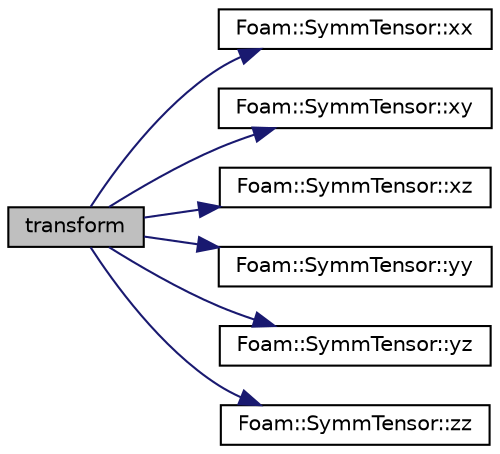 digraph "transform"
{
  bgcolor="transparent";
  edge [fontname="Helvetica",fontsize="10",labelfontname="Helvetica",labelfontsize="10"];
  node [fontname="Helvetica",fontsize="10",shape=record];
  rankdir="LR";
  Node142023 [label="transform",height=0.2,width=0.4,color="black", fillcolor="grey75", style="filled", fontcolor="black"];
  Node142023 -> Node142024 [color="midnightblue",fontsize="10",style="solid",fontname="Helvetica"];
  Node142024 [label="Foam::SymmTensor::xx",height=0.2,width=0.4,color="black",URL="$a29577.html#a1b97c7c1ed81b4fb23da8dcb71a8cd2a"];
  Node142023 -> Node142025 [color="midnightblue",fontsize="10",style="solid",fontname="Helvetica"];
  Node142025 [label="Foam::SymmTensor::xy",height=0.2,width=0.4,color="black",URL="$a29577.html#aab470ae2a5eeac8c33a7b6abac6b39b3"];
  Node142023 -> Node142026 [color="midnightblue",fontsize="10",style="solid",fontname="Helvetica"];
  Node142026 [label="Foam::SymmTensor::xz",height=0.2,width=0.4,color="black",URL="$a29577.html#a6c0a9bc605f3cfdfb3307b3dcf136f60"];
  Node142023 -> Node142027 [color="midnightblue",fontsize="10",style="solid",fontname="Helvetica"];
  Node142027 [label="Foam::SymmTensor::yy",height=0.2,width=0.4,color="black",URL="$a29577.html#aba9d77023a5662b9c2d3639d5de555a0"];
  Node142023 -> Node142028 [color="midnightblue",fontsize="10",style="solid",fontname="Helvetica"];
  Node142028 [label="Foam::SymmTensor::yz",height=0.2,width=0.4,color="black",URL="$a29577.html#a4a98b51ba7019e1cfffae8d321a823df"];
  Node142023 -> Node142029 [color="midnightblue",fontsize="10",style="solid",fontname="Helvetica"];
  Node142029 [label="Foam::SymmTensor::zz",height=0.2,width=0.4,color="black",URL="$a29577.html#a831c4848d01bfcc8d717b7ef92f2cd4b"];
}
